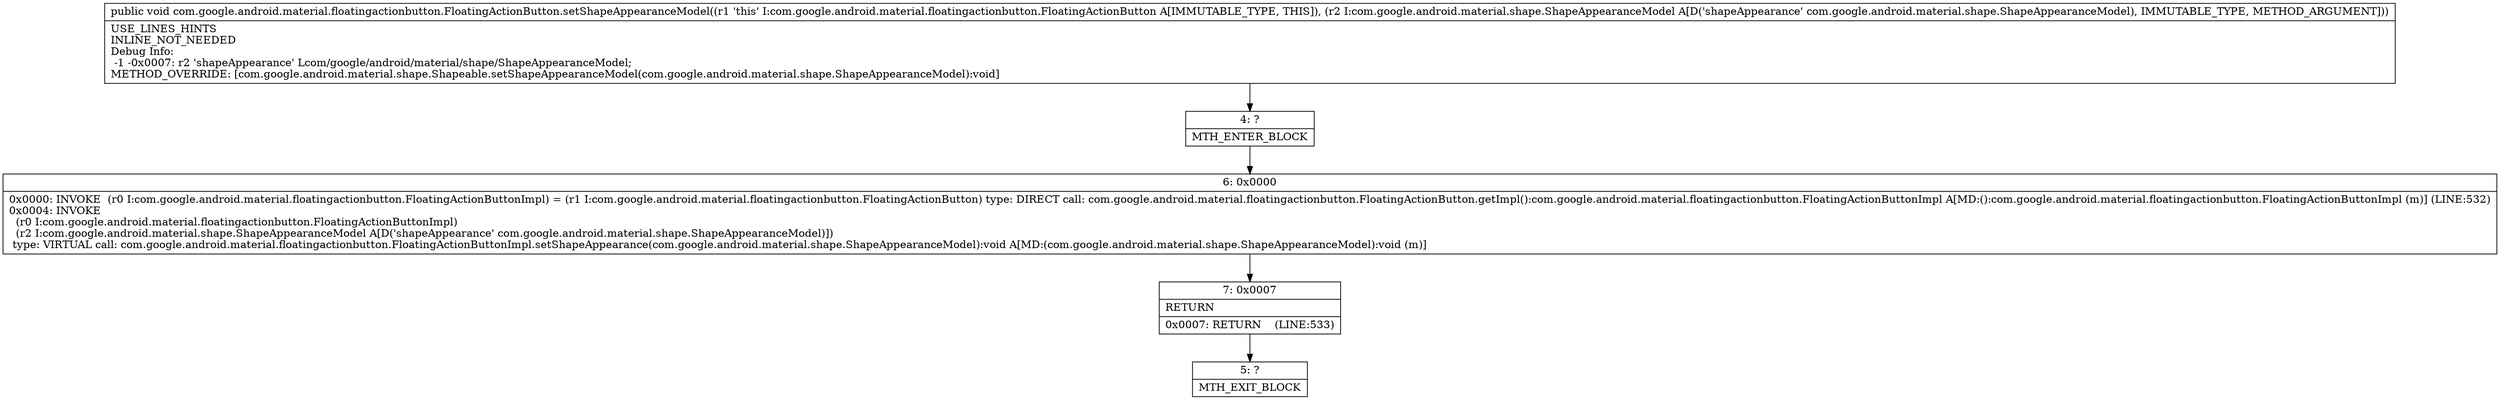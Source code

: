digraph "CFG forcom.google.android.material.floatingactionbutton.FloatingActionButton.setShapeAppearanceModel(Lcom\/google\/android\/material\/shape\/ShapeAppearanceModel;)V" {
Node_4 [shape=record,label="{4\:\ ?|MTH_ENTER_BLOCK\l}"];
Node_6 [shape=record,label="{6\:\ 0x0000|0x0000: INVOKE  (r0 I:com.google.android.material.floatingactionbutton.FloatingActionButtonImpl) = (r1 I:com.google.android.material.floatingactionbutton.FloatingActionButton) type: DIRECT call: com.google.android.material.floatingactionbutton.FloatingActionButton.getImpl():com.google.android.material.floatingactionbutton.FloatingActionButtonImpl A[MD:():com.google.android.material.floatingactionbutton.FloatingActionButtonImpl (m)] (LINE:532)\l0x0004: INVOKE  \l  (r0 I:com.google.android.material.floatingactionbutton.FloatingActionButtonImpl)\l  (r2 I:com.google.android.material.shape.ShapeAppearanceModel A[D('shapeAppearance' com.google.android.material.shape.ShapeAppearanceModel)])\l type: VIRTUAL call: com.google.android.material.floatingactionbutton.FloatingActionButtonImpl.setShapeAppearance(com.google.android.material.shape.ShapeAppearanceModel):void A[MD:(com.google.android.material.shape.ShapeAppearanceModel):void (m)]\l}"];
Node_7 [shape=record,label="{7\:\ 0x0007|RETURN\l|0x0007: RETURN    (LINE:533)\l}"];
Node_5 [shape=record,label="{5\:\ ?|MTH_EXIT_BLOCK\l}"];
MethodNode[shape=record,label="{public void com.google.android.material.floatingactionbutton.FloatingActionButton.setShapeAppearanceModel((r1 'this' I:com.google.android.material.floatingactionbutton.FloatingActionButton A[IMMUTABLE_TYPE, THIS]), (r2 I:com.google.android.material.shape.ShapeAppearanceModel A[D('shapeAppearance' com.google.android.material.shape.ShapeAppearanceModel), IMMUTABLE_TYPE, METHOD_ARGUMENT]))  | USE_LINES_HINTS\lINLINE_NOT_NEEDED\lDebug Info:\l  \-1 \-0x0007: r2 'shapeAppearance' Lcom\/google\/android\/material\/shape\/ShapeAppearanceModel;\lMETHOD_OVERRIDE: [com.google.android.material.shape.Shapeable.setShapeAppearanceModel(com.google.android.material.shape.ShapeAppearanceModel):void]\l}"];
MethodNode -> Node_4;Node_4 -> Node_6;
Node_6 -> Node_7;
Node_7 -> Node_5;
}

